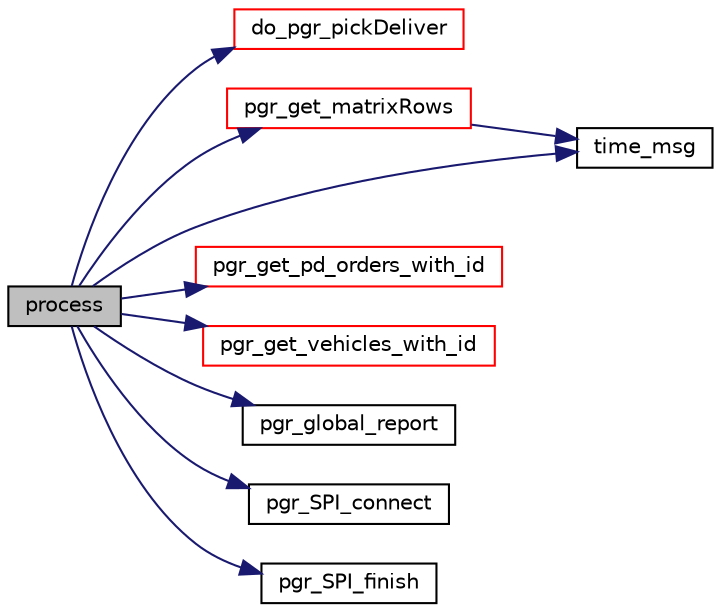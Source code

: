 digraph "process"
{
  edge [fontname="Helvetica",fontsize="10",labelfontname="Helvetica",labelfontsize="10"];
  node [fontname="Helvetica",fontsize="10",shape=record];
  rankdir="LR";
  Node1 [label="process",height=0.2,width=0.4,color="black", fillcolor="grey75", style="filled" fontcolor="black"];
  Node1 -> Node2 [color="midnightblue",fontsize="10",style="solid",fontname="Helvetica"];
  Node2 [label="do_pgr_pickDeliver",height=0.2,width=0.4,color="red", fillcolor="white", style="filled",URL="$pickDeliver__driver_8cpp.html#a8074fbeda037f8d637ef2e438e666f86"];
  Node1 -> Node3 [color="midnightblue",fontsize="10",style="solid",fontname="Helvetica"];
  Node3 [label="pgr_get_matrixRows",height=0.2,width=0.4,color="red", fillcolor="white", style="filled",URL="$matrixRows__input_8c.html#ae90bc21303e611d25fabb5a2b629c199",tooltip="bigint start_vid, bigint end_vid, float agg_cost, "];
  Node3 -> Node4 [color="midnightblue",fontsize="10",style="solid",fontname="Helvetica"];
  Node4 [label="time_msg",height=0.2,width=0.4,color="black", fillcolor="white", style="filled",URL="$time__msg_8c.html#a989d9723eb6d9be4cbf1214136286dbe"];
  Node1 -> Node5 [color="midnightblue",fontsize="10",style="solid",fontname="Helvetica"];
  Node5 [label="pgr_get_pd_orders_with_id",height=0.2,width=0.4,color="red", fillcolor="white", style="filled",URL="$orders__input_8c.html#a9ae2ecfe19bbe8ffef46b67c117ccd36",tooltip="Reads the pick-Deliver orders. "];
  Node1 -> Node6 [color="midnightblue",fontsize="10",style="solid",fontname="Helvetica"];
  Node6 [label="pgr_get_vehicles_with_id",height=0.2,width=0.4,color="red", fillcolor="white", style="filled",URL="$vehicles__input_8c.html#af2d3adde1bee2a9377cab1b035c5169a",tooltip="Reads the vehicles orders. "];
  Node1 -> Node7 [color="midnightblue",fontsize="10",style="solid",fontname="Helvetica"];
  Node7 [label="pgr_global_report",height=0.2,width=0.4,color="black", fillcolor="white", style="filled",URL="$e__report_8c.html#aa7833fe4baf65aa901e1129575e7deb2",tooltip="notice &amp; error "];
  Node1 -> Node8 [color="midnightblue",fontsize="10",style="solid",fontname="Helvetica"];
  Node8 [label="pgr_SPI_connect",height=0.2,width=0.4,color="black", fillcolor="white", style="filled",URL="$postgres__connection_8c.html#aef5deb780b1cf78c56b1794ab826ac64"];
  Node1 -> Node9 [color="midnightblue",fontsize="10",style="solid",fontname="Helvetica"];
  Node9 [label="pgr_SPI_finish",height=0.2,width=0.4,color="black", fillcolor="white", style="filled",URL="$postgres__connection_8c.html#ae36e7862564b5e72c25c9e26ae8e355f"];
  Node1 -> Node4 [color="midnightblue",fontsize="10",style="solid",fontname="Helvetica"];
}
